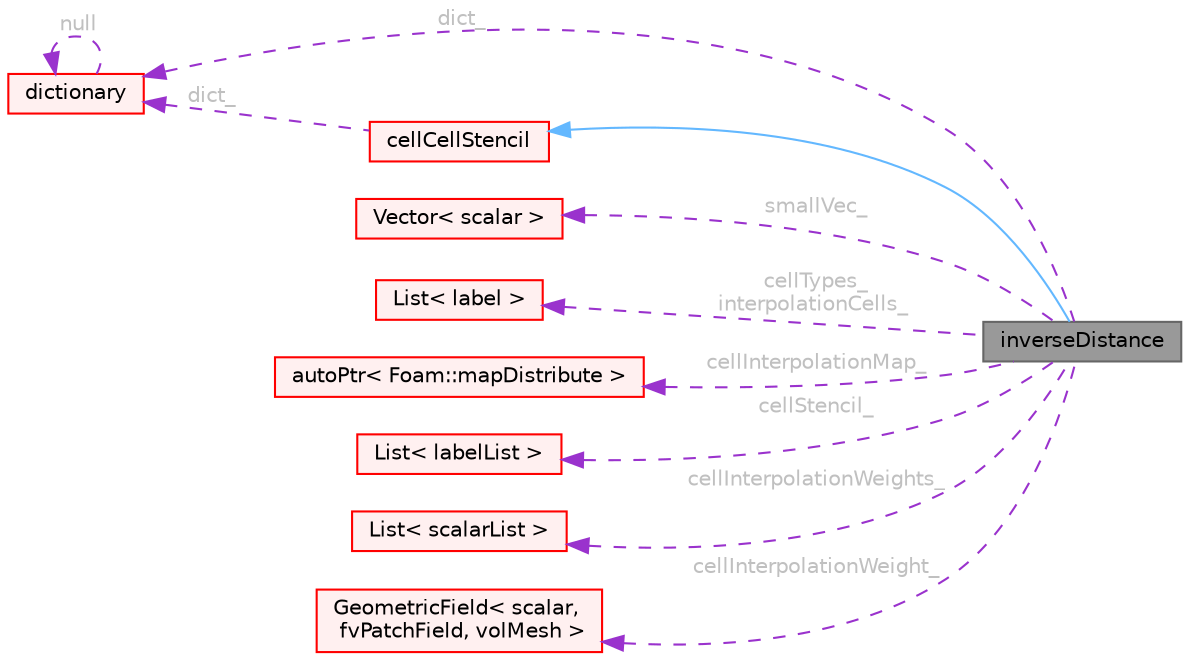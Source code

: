 digraph "inverseDistance"
{
 // LATEX_PDF_SIZE
  bgcolor="transparent";
  edge [fontname=Helvetica,fontsize=10,labelfontname=Helvetica,labelfontsize=10];
  node [fontname=Helvetica,fontsize=10,shape=box,height=0.2,width=0.4];
  rankdir="LR";
  Node1 [id="Node000001",label="inverseDistance",height=0.2,width=0.4,color="gray40", fillcolor="grey60", style="filled", fontcolor="black",tooltip="Inverse-distance-weighted interpolation stencil."];
  Node2 -> Node1 [id="edge1_Node000001_Node000002",dir="back",color="steelblue1",style="solid",tooltip=" "];
  Node2 [id="Node000002",label="cellCellStencil",height=0.2,width=0.4,color="red", fillcolor="#FFF0F0", style="filled",URL="$classFoam_1_1cellCellStencil.html",tooltip="Calculation of interpolation stencils."];
  Node24 -> Node2 [id="edge2_Node000002_Node000024",dir="back",color="darkorchid3",style="dashed",tooltip=" ",label=" dict_",fontcolor="grey" ];
  Node24 [id="Node000024",label="dictionary",height=0.2,width=0.4,color="red", fillcolor="#FFF0F0", style="filled",URL="$classFoam_1_1dictionary.html",tooltip="A list of keyword definitions, which are a keyword followed by a number of values (eg,..."];
  Node24 -> Node24 [id="edge3_Node000024_Node000024",dir="back",color="darkorchid3",style="dashed",tooltip=" ",label=" null",fontcolor="grey" ];
  Node24 -> Node1 [id="edge4_Node000001_Node000024",dir="back",color="darkorchid3",style="dashed",tooltip=" ",label=" dict_",fontcolor="grey" ];
  Node60 -> Node1 [id="edge5_Node000001_Node000060",dir="back",color="darkorchid3",style="dashed",tooltip=" ",label=" smallVec_",fontcolor="grey" ];
  Node60 [id="Node000060",label="Vector\< scalar \>",height=0.2,width=0.4,color="red", fillcolor="#FFF0F0", style="filled",URL="$classFoam_1_1Vector.html",tooltip=" "];
  Node65 -> Node1 [id="edge6_Node000001_Node000065",dir="back",color="darkorchid3",style="dashed",tooltip=" ",label=" cellTypes_\ninterpolationCells_",fontcolor="grey" ];
  Node65 [id="Node000065",label="List\< label \>",height=0.2,width=0.4,color="red", fillcolor="#FFF0F0", style="filled",URL="$classFoam_1_1List.html",tooltip=" "];
  Node67 -> Node1 [id="edge7_Node000001_Node000067",dir="back",color="darkorchid3",style="dashed",tooltip=" ",label=" cellInterpolationMap_",fontcolor="grey" ];
  Node67 [id="Node000067",label="autoPtr\< Foam::mapDistribute \>",height=0.2,width=0.4,color="red", fillcolor="#FFF0F0", style="filled",URL="$classFoam_1_1autoPtr.html",tooltip=" "];
  Node69 -> Node1 [id="edge8_Node000001_Node000069",dir="back",color="darkorchid3",style="dashed",tooltip=" ",label=" cellStencil_",fontcolor="grey" ];
  Node69 [id="Node000069",label="List\< labelList \>",height=0.2,width=0.4,color="red", fillcolor="#FFF0F0", style="filled",URL="$classFoam_1_1List.html",tooltip=" "];
  Node71 -> Node1 [id="edge9_Node000001_Node000071",dir="back",color="darkorchid3",style="dashed",tooltip=" ",label=" cellInterpolationWeights_",fontcolor="grey" ];
  Node71 [id="Node000071",label="List\< scalarList \>",height=0.2,width=0.4,color="red", fillcolor="#FFF0F0", style="filled",URL="$classFoam_1_1List.html",tooltip=" "];
  Node73 -> Node1 [id="edge10_Node000001_Node000073",dir="back",color="darkorchid3",style="dashed",tooltip=" ",label=" cellInterpolationWeight_",fontcolor="grey" ];
  Node73 [id="Node000073",label="GeometricField\< scalar,\l fvPatchField, volMesh \>",height=0.2,width=0.4,color="red", fillcolor="#FFF0F0", style="filled",URL="$classFoam_1_1GeometricField.html",tooltip=" "];
}
